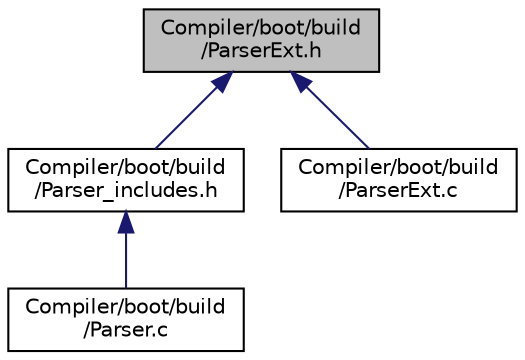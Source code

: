 digraph "Compiler/boot/build/ParserExt.h"
{
  edge [fontname="Helvetica",fontsize="10",labelfontname="Helvetica",labelfontsize="10"];
  node [fontname="Helvetica",fontsize="10",shape=record];
  Node6 [label="Compiler/boot/build\l/ParserExt.h",height=0.2,width=0.4,color="black", fillcolor="grey75", style="filled", fontcolor="black"];
  Node6 -> Node7 [dir="back",color="midnightblue",fontsize="10",style="solid",fontname="Helvetica"];
  Node7 [label="Compiler/boot/build\l/Parser_includes.h",height=0.2,width=0.4,color="black", fillcolor="white", style="filled",URL="$d5/da3/_parser__includes_8h.html"];
  Node7 -> Node8 [dir="back",color="midnightblue",fontsize="10",style="solid",fontname="Helvetica"];
  Node8 [label="Compiler/boot/build\l/Parser.c",height=0.2,width=0.4,color="black", fillcolor="white", style="filled",URL="$db/db9/_parser_8c.html"];
  Node6 -> Node9 [dir="back",color="midnightblue",fontsize="10",style="solid",fontname="Helvetica"];
  Node9 [label="Compiler/boot/build\l/ParserExt.c",height=0.2,width=0.4,color="black", fillcolor="white", style="filled",URL="$d6/df5/_parser_ext_8c.html"];
}
